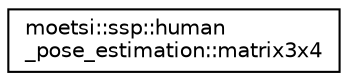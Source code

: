 digraph "Graphical Class Hierarchy"
{
 // LATEX_PDF_SIZE
  edge [fontname="Helvetica",fontsize="10",labelfontname="Helvetica",labelfontsize="10"];
  node [fontname="Helvetica",fontsize="10",shape=record];
  rankdir="LR";
  Node0 [label="moetsi::ssp::human\l_pose_estimation::matrix3x4",height=0.2,width=0.4,color="black", fillcolor="white", style="filled",URL="$structmoetsi_1_1ssp_1_1human__pose__estimation_1_1matrix3x4.html",tooltip=" "];
}
